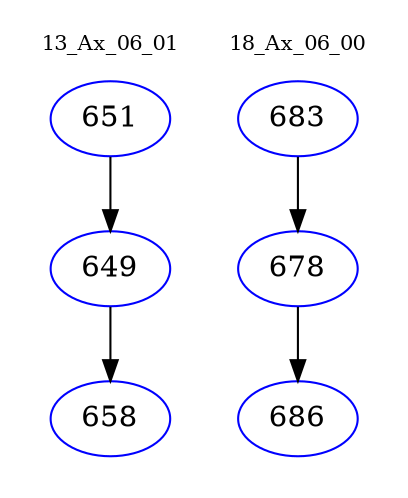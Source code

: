 digraph{
subgraph cluster_0 {
color = white
label = "13_Ax_06_01";
fontsize=10;
T0_651 [label="651", color="blue"]
T0_651 -> T0_649 [color="black"]
T0_649 [label="649", color="blue"]
T0_649 -> T0_658 [color="black"]
T0_658 [label="658", color="blue"]
}
subgraph cluster_1 {
color = white
label = "18_Ax_06_00";
fontsize=10;
T1_683 [label="683", color="blue"]
T1_683 -> T1_678 [color="black"]
T1_678 [label="678", color="blue"]
T1_678 -> T1_686 [color="black"]
T1_686 [label="686", color="blue"]
}
}
